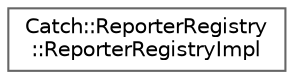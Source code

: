 digraph "Graphical Class Hierarchy"
{
 // LATEX_PDF_SIZE
  bgcolor="transparent";
  edge [fontname=Helvetica,fontsize=10,labelfontname=Helvetica,labelfontsize=10];
  node [fontname=Helvetica,fontsize=10,shape=box,height=0.2,width=0.4];
  rankdir="LR";
  Node0 [id="Node000000",label="Catch::ReporterRegistry\l::ReporterRegistryImpl",height=0.2,width=0.4,color="grey40", fillcolor="white", style="filled",URL="$structCatch_1_1ReporterRegistry_1_1ReporterRegistryImpl.html",tooltip=" "];
}
